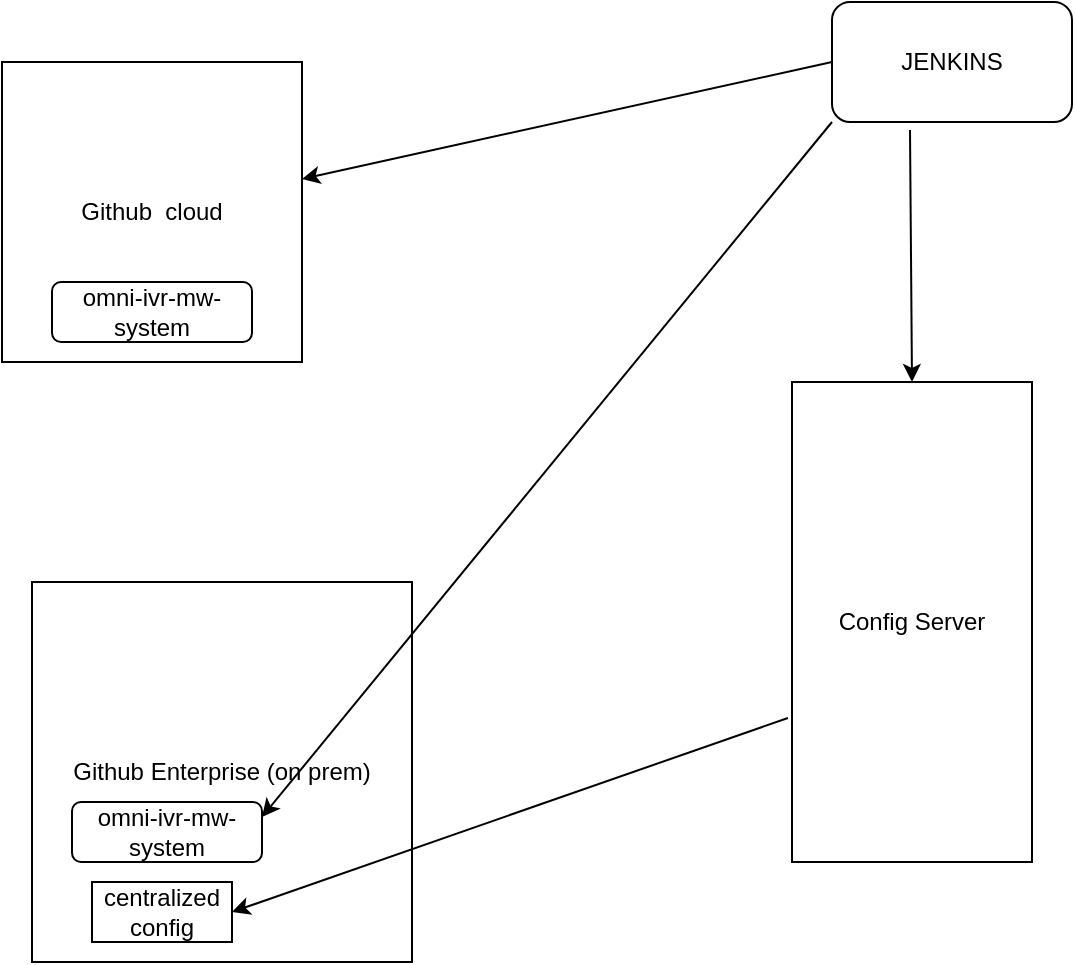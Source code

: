 <mxfile version="21.1.4" type="github">
  <diagram name="Page-1" id="VBKTgEruh5S9xeKgSnHG">
    <mxGraphModel dx="1050" dy="534" grid="1" gridSize="10" guides="1" tooltips="1" connect="1" arrows="1" fold="1" page="1" pageScale="1" pageWidth="827" pageHeight="1169" math="0" shadow="0">
      <root>
        <mxCell id="0" />
        <mxCell id="1" parent="0" />
        <mxCell id="dUjk69qwuX_pwRfW-fi6-1" value="Github&amp;nbsp; cloud" style="whiteSpace=wrap;html=1;aspect=fixed;" vertex="1" parent="1">
          <mxGeometry x="155" y="70" width="150" height="150" as="geometry" />
        </mxCell>
        <mxCell id="dUjk69qwuX_pwRfW-fi6-2" value="Github Enterprise (on prem)" style="whiteSpace=wrap;html=1;aspect=fixed;" vertex="1" parent="1">
          <mxGeometry x="170" y="330" width="190" height="190" as="geometry" />
        </mxCell>
        <mxCell id="dUjk69qwuX_pwRfW-fi6-3" value="omni-ivr-mw-system" style="rounded=1;whiteSpace=wrap;html=1;" vertex="1" parent="1">
          <mxGeometry x="180" y="180" width="100" height="30" as="geometry" />
        </mxCell>
        <mxCell id="dUjk69qwuX_pwRfW-fi6-4" value="omni-ivr-mw-system" style="rounded=1;whiteSpace=wrap;html=1;" vertex="1" parent="1">
          <mxGeometry x="190" y="440" width="95" height="30" as="geometry" />
        </mxCell>
        <mxCell id="dUjk69qwuX_pwRfW-fi6-5" value="Config Server" style="rounded=0;whiteSpace=wrap;html=1;" vertex="1" parent="1">
          <mxGeometry x="550" y="230" width="120" height="240" as="geometry" />
        </mxCell>
        <mxCell id="dUjk69qwuX_pwRfW-fi6-6" value="JENKINS" style="rounded=1;whiteSpace=wrap;html=1;" vertex="1" parent="1">
          <mxGeometry x="570" y="40" width="120" height="60" as="geometry" />
        </mxCell>
        <mxCell id="dUjk69qwuX_pwRfW-fi6-7" value="" style="endArrow=classic;html=1;rounded=0;exitX=0;exitY=0.5;exitDx=0;exitDy=0;" edge="1" parent="1" source="dUjk69qwuX_pwRfW-fi6-6" target="dUjk69qwuX_pwRfW-fi6-1">
          <mxGeometry width="50" height="50" relative="1" as="geometry">
            <mxPoint x="310" y="140" as="sourcePoint" />
            <mxPoint x="360" y="90" as="targetPoint" />
          </mxGeometry>
        </mxCell>
        <mxCell id="dUjk69qwuX_pwRfW-fi6-8" value="" style="endArrow=classic;html=1;rounded=0;entryX=0.5;entryY=0;entryDx=0;entryDy=0;exitX=0.325;exitY=1.067;exitDx=0;exitDy=0;exitPerimeter=0;" edge="1" parent="1" source="dUjk69qwuX_pwRfW-fi6-6" target="dUjk69qwuX_pwRfW-fi6-5">
          <mxGeometry width="50" height="50" relative="1" as="geometry">
            <mxPoint x="570" y="180" as="sourcePoint" />
            <mxPoint x="620" y="130" as="targetPoint" />
          </mxGeometry>
        </mxCell>
        <mxCell id="dUjk69qwuX_pwRfW-fi6-9" value="centralized config" style="rounded=0;whiteSpace=wrap;html=1;" vertex="1" parent="1">
          <mxGeometry x="200" y="480" width="70" height="30" as="geometry" />
        </mxCell>
        <mxCell id="dUjk69qwuX_pwRfW-fi6-10" value="" style="endArrow=classic;html=1;rounded=0;entryX=1;entryY=0.5;entryDx=0;entryDy=0;exitX=-0.017;exitY=0.7;exitDx=0;exitDy=0;exitPerimeter=0;" edge="1" parent="1" source="dUjk69qwuX_pwRfW-fi6-5" target="dUjk69qwuX_pwRfW-fi6-9">
          <mxGeometry width="50" height="50" relative="1" as="geometry">
            <mxPoint x="260" y="550" as="sourcePoint" />
            <mxPoint x="390" y="440" as="targetPoint" />
          </mxGeometry>
        </mxCell>
        <mxCell id="dUjk69qwuX_pwRfW-fi6-12" value="" style="endArrow=classic;html=1;rounded=0;entryX=1;entryY=0.25;entryDx=0;entryDy=0;exitX=0;exitY=1;exitDx=0;exitDy=0;" edge="1" parent="1" source="dUjk69qwuX_pwRfW-fi6-6" target="dUjk69qwuX_pwRfW-fi6-4">
          <mxGeometry width="50" height="50" relative="1" as="geometry">
            <mxPoint x="400" y="260" as="sourcePoint" />
            <mxPoint x="450" y="210" as="targetPoint" />
          </mxGeometry>
        </mxCell>
      </root>
    </mxGraphModel>
  </diagram>
</mxfile>
